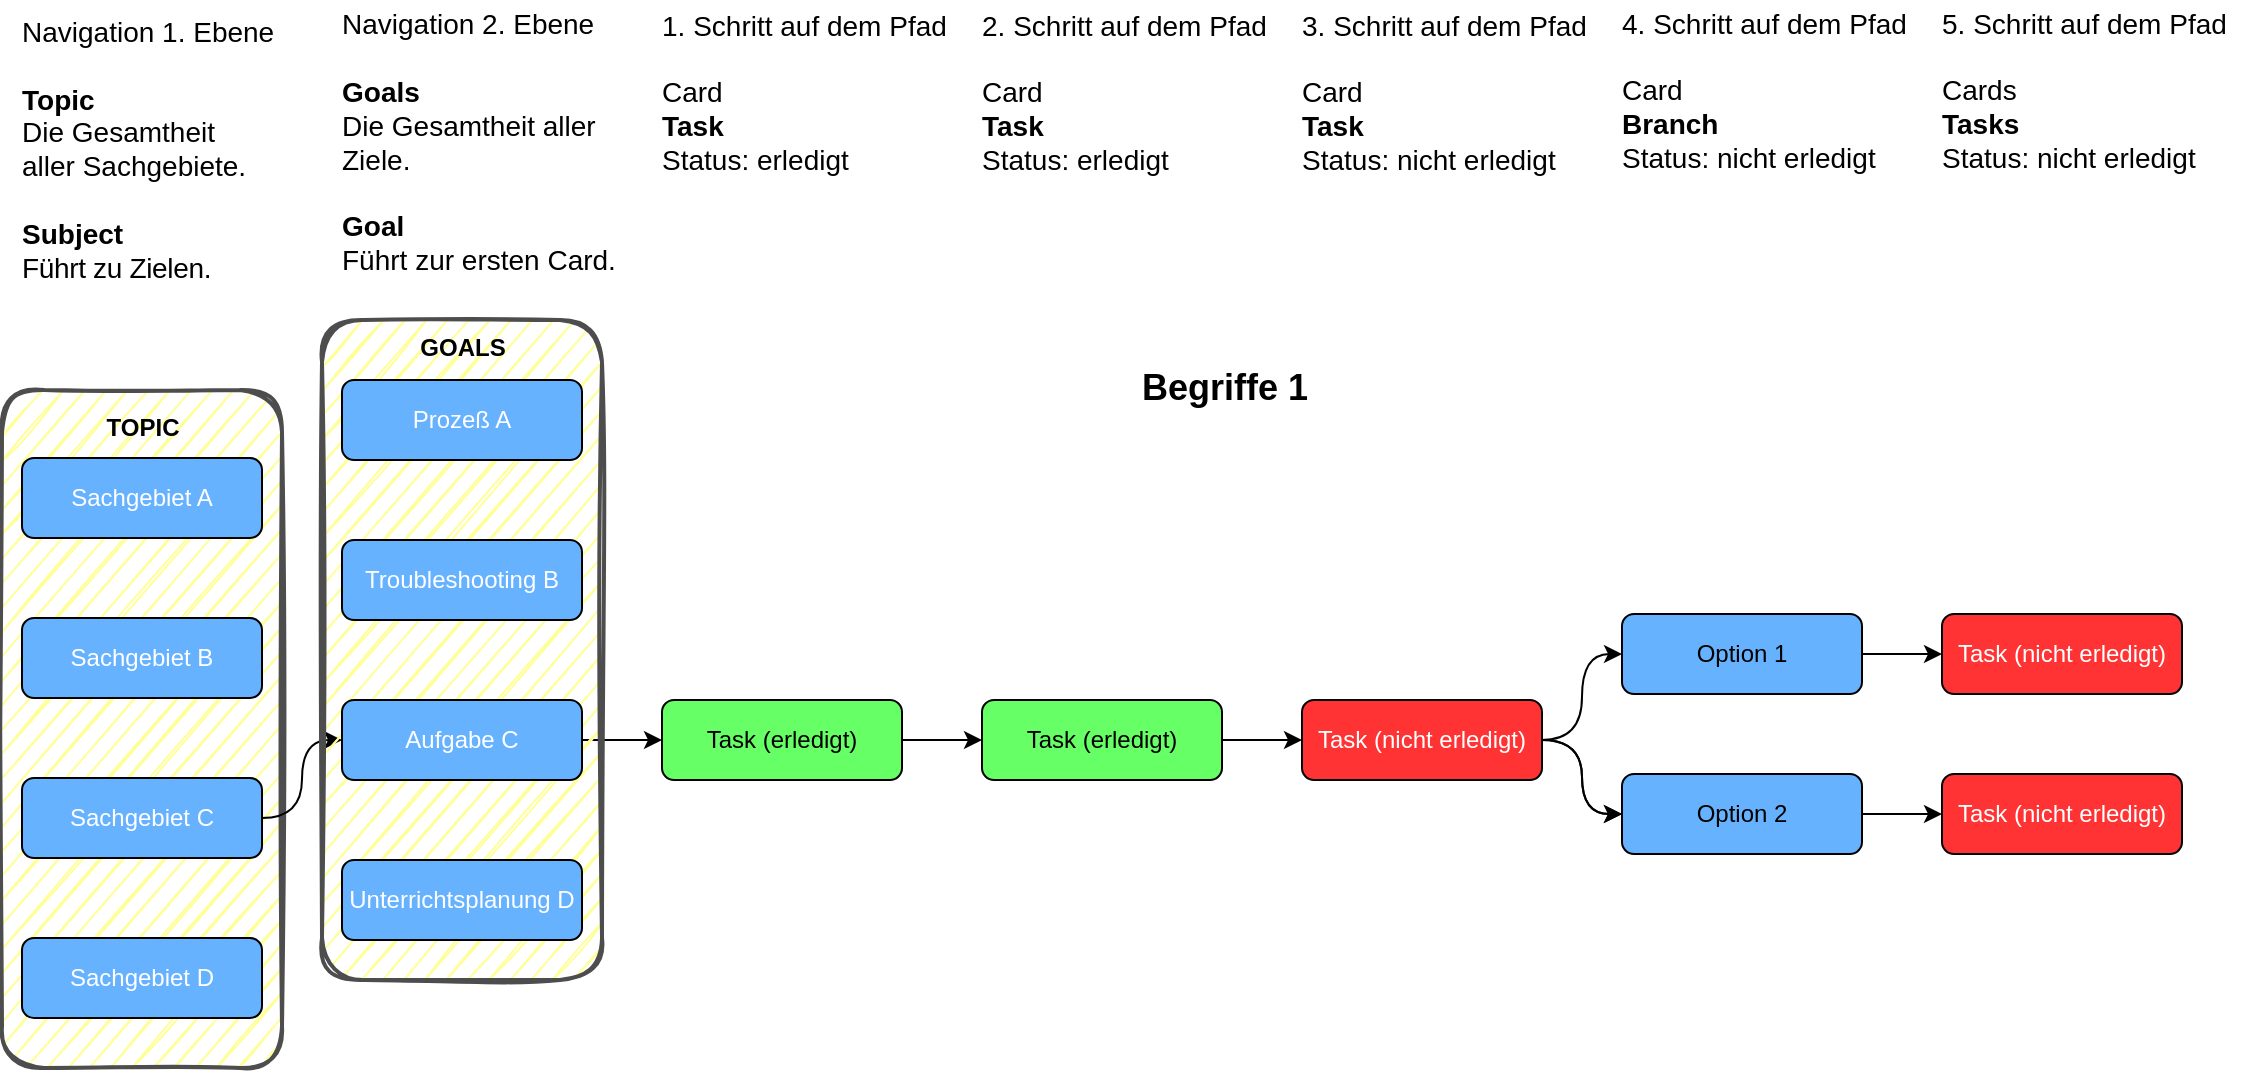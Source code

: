 <mxfile version="14.4.3" type="device"><diagram id="EBWvpGSYEAGrZit5Ipvj" name="Seite-1"><mxGraphModel dx="1422" dy="1649" grid="1" gridSize="10" guides="1" tooltips="1" connect="1" arrows="1" fold="1" page="1" pageScale="1" pageWidth="1169" pageHeight="827" math="0" shadow="0"><root><mxCell id="0"/><mxCell id="1" parent="0"/><mxCell id="T-bWBAVIw8mhw9fDxgCS-1" value="" style="rounded=1;whiteSpace=wrap;html=1;strokeColor=#4D4D4D;strokeWidth=2;shadow=0;sketch=1;container=0;fillColor=#FFFF99;" parent="1" vertex="1"><mxGeometry x="30" y="-590" width="140" height="339" as="geometry"/></mxCell><mxCell id="5r-8OMh4-r3xu5XwcMYP-12" value="" style="edgeStyle=orthogonalEdgeStyle;orthogonalLoop=1;jettySize=auto;html=1;curved=1;entryX=0;entryY=0.5;entryDx=0;entryDy=0;" parent="1" source="5r-8OMh4-r3xu5XwcMYP-3" target="5r-8OMh4-r3xu5XwcMYP-9" edge="1"><mxGeometry relative="1" as="geometry"/></mxCell><mxCell id="5r-8OMh4-r3xu5XwcMYP-5" value="Navigation 1. Ebene&lt;br style=&quot;font-size: 14px&quot;&gt;&lt;br&gt;&lt;b&gt;Topic&lt;/b&gt;&lt;br&gt;Die Gesamtheit&lt;br&gt;aller Sachgebiete.&lt;br&gt;&lt;br&gt;&lt;b&gt;Subject&lt;br&gt;&lt;/b&gt;&lt;span style=&quot;letter-spacing: -0.17px&quot;&gt;&lt;font style=&quot;font-size: 14px&quot;&gt;Führt zu Zielen.&lt;/font&gt;&lt;/span&gt;&lt;b&gt;&lt;br&gt;&lt;/b&gt;" style="text;html=1;align=left;verticalAlign=top;resizable=0;points=[];autosize=0;fontSize=14;spacingTop=0;spacing=0;labelPosition=center;verticalLabelPosition=middle;noLabel=0;imageWidth=24;resizeWidth=1;resizeHeight=1;imageAspect=0;movable=1;rotatable=1;deletable=1;editable=1;connectable=1;overflow=visible;fillColor=#ffffff;opacity=0;" parent="1" vertex="1"><mxGeometry x="40" y="-782" width="175" height="150" as="geometry"/></mxCell><mxCell id="5r-8OMh4-r3xu5XwcMYP-6" value="Navigation 2. Ebene&lt;br style=&quot;font-size: 14px&quot;&gt;&lt;b&gt;&lt;br&gt;Goals&lt;/b&gt;&lt;br&gt;Die Gesamtheit aller&lt;br&gt;Ziele.&lt;br&gt;&lt;br&gt;&lt;b&gt;Goal&lt;/b&gt;&lt;br&gt;Führt zur ersten Card." style="text;html=1;align=left;verticalAlign=middle;resizable=0;points=[];autosize=1;fontSize=14;spacing=0;" parent="1" vertex="1"><mxGeometry x="200" y="-784" width="150" height="140" as="geometry"/></mxCell><mxCell id="5r-8OMh4-r3xu5XwcMYP-22" value="" style="edgeStyle=orthogonalEdgeStyle;rounded=0;orthogonalLoop=1;jettySize=auto;html=1;" parent="1" source="5r-8OMh4-r3xu5XwcMYP-9" target="5r-8OMh4-r3xu5XwcMYP-15" edge="1"><mxGeometry relative="1" as="geometry"/></mxCell><mxCell id="5r-8OMh4-r3xu5XwcMYP-23" value="" style="edgeStyle=orthogonalEdgeStyle;rounded=0;orthogonalLoop=1;jettySize=auto;html=1;" parent="1" source="5r-8OMh4-r3xu5XwcMYP-15" target="5r-8OMh4-r3xu5XwcMYP-16" edge="1"><mxGeometry relative="1" as="geometry"/></mxCell><mxCell id="5r-8OMh4-r3xu5XwcMYP-15" value="Task (erledigt)" style="rounded=1;whiteSpace=wrap;html=1;fillColor=#66FF66;" parent="1" vertex="1"><mxGeometry x="360" y="-435" width="120" height="40" as="geometry"/></mxCell><mxCell id="5r-8OMh4-r3xu5XwcMYP-24" value="" style="edgeStyle=orthogonalEdgeStyle;rounded=0;orthogonalLoop=1;jettySize=auto;html=1;" parent="1" source="5r-8OMh4-r3xu5XwcMYP-16" target="5r-8OMh4-r3xu5XwcMYP-17" edge="1"><mxGeometry relative="1" as="geometry"/></mxCell><mxCell id="5r-8OMh4-r3xu5XwcMYP-16" value="Task (erledigt)" style="rounded=1;whiteSpace=wrap;html=1;fillColor=#66FF66;" parent="1" vertex="1"><mxGeometry x="520" y="-435" width="120" height="40" as="geometry"/></mxCell><mxCell id="4AK3Yzsg6PkVTGuXF4EL-2" value="" style="edgeStyle=orthogonalEdgeStyle;orthogonalLoop=1;jettySize=auto;html=1;curved=1;" parent="1" source="5r-8OMh4-r3xu5XwcMYP-17" target="5r-8OMh4-r3xu5XwcMYP-19" edge="1"><mxGeometry relative="1" as="geometry"/></mxCell><mxCell id="4AK3Yzsg6PkVTGuXF4EL-3" value="" style="edgeStyle=orthogonalEdgeStyle;curved=1;orthogonalLoop=1;jettySize=auto;html=1;" parent="1" source="5r-8OMh4-r3xu5XwcMYP-17" target="5r-8OMh4-r3xu5XwcMYP-19" edge="1"><mxGeometry relative="1" as="geometry"/></mxCell><mxCell id="4AK3Yzsg6PkVTGuXF4EL-5" style="edgeStyle=orthogonalEdgeStyle;orthogonalLoop=1;jettySize=auto;html=1;curved=1;entryX=0;entryY=0.5;entryDx=0;entryDy=0;" parent="1" source="5r-8OMh4-r3xu5XwcMYP-17" target="5r-8OMh4-r3xu5XwcMYP-18" edge="1"><mxGeometry relative="1" as="geometry"/></mxCell><mxCell id="5r-8OMh4-r3xu5XwcMYP-17" value="&lt;font color=&quot;#ffffff&quot;&gt;Task (nicht erledigt)&lt;/font&gt;" style="rounded=1;whiteSpace=wrap;html=1;fillColor=#FF3333;" parent="1" vertex="1"><mxGeometry x="680" y="-435" width="120" height="40" as="geometry"/></mxCell><mxCell id="5r-8OMh4-r3xu5XwcMYP-27" value="" style="edgeStyle=orthogonalEdgeStyle;rounded=0;orthogonalLoop=1;jettySize=auto;html=1;" parent="1" source="5r-8OMh4-r3xu5XwcMYP-18" target="5r-8OMh4-r3xu5XwcMYP-20" edge="1"><mxGeometry relative="1" as="geometry"/></mxCell><mxCell id="5r-8OMh4-r3xu5XwcMYP-28" value="" style="edgeStyle=orthogonalEdgeStyle;rounded=0;orthogonalLoop=1;jettySize=auto;html=1;" parent="1" source="5r-8OMh4-r3xu5XwcMYP-19" target="5r-8OMh4-r3xu5XwcMYP-21" edge="1"><mxGeometry relative="1" as="geometry"/></mxCell><mxCell id="uANRnjZ_P6z9uHCJrPsR-1" value="1. Schritt auf dem Pfad&lt;br&gt;&lt;br&gt;Card&lt;br style=&quot;font-size: 14px&quot;&gt;&lt;b&gt;Task&lt;/b&gt;&lt;br style=&quot;font-size: 14px&quot;&gt;Status: erledigt" style="text;html=1;align=left;verticalAlign=middle;resizable=0;points=[];autosize=1;fontSize=14;spacing=0;" parent="1" vertex="1"><mxGeometry x="360" y="-784" width="160" height="90" as="geometry"/></mxCell><mxCell id="uANRnjZ_P6z9uHCJrPsR-2" value="2. Schritt auf dem Pfad&lt;br&gt;&lt;br&gt;Card&lt;br style=&quot;font-size: 14px&quot;&gt;&lt;b&gt;Task&lt;/b&gt;&lt;br style=&quot;font-size: 14px&quot;&gt;Status: erledigt" style="text;html=1;align=left;verticalAlign=middle;resizable=0;points=[];autosize=1;fontSize=14;spacing=0;" parent="1" vertex="1"><mxGeometry x="520" y="-784" width="160" height="90" as="geometry"/></mxCell><mxCell id="uANRnjZ_P6z9uHCJrPsR-3" value="3. Schritt auf dem Pfad&lt;br&gt;&lt;br&gt;Card&lt;br style=&quot;font-size: 14px&quot;&gt;&lt;b&gt;Task&lt;/b&gt;&lt;br style=&quot;font-size: 14px&quot;&gt;Status: nicht erledigt" style="text;html=1;align=left;verticalAlign=middle;resizable=0;points=[];autosize=1;fontSize=14;spacing=0;" parent="1" vertex="1"><mxGeometry x="680" y="-784" width="160" height="90" as="geometry"/></mxCell><mxCell id="uANRnjZ_P6z9uHCJrPsR-4" value="4. Schritt auf dem Pfad&lt;br&gt;&lt;br&gt;Card&lt;br style=&quot;font-size: 14px&quot;&gt;&lt;b&gt;Branch&lt;/b&gt;&lt;br&gt;Status: nicht erledigt" style="text;html=1;align=left;verticalAlign=middle;resizable=0;points=[];autosize=1;fontSize=14;spacing=0;" parent="1" vertex="1"><mxGeometry x="840" y="-785" width="160" height="90" as="geometry"/></mxCell><mxCell id="uANRnjZ_P6z9uHCJrPsR-5" value="5. Schritt auf dem Pfad&lt;br&gt;&lt;br&gt;Cards&lt;br style=&quot;font-size: 14px&quot;&gt;&lt;b&gt;Tasks&lt;/b&gt;&lt;br style=&quot;font-size: 14px&quot;&gt;Status: nicht erledigt" style="text;html=1;align=left;verticalAlign=middle;resizable=0;points=[];autosize=1;fontSize=14;spacing=0;" parent="1" vertex="1"><mxGeometry x="1000" y="-785" width="160" height="90" as="geometry"/></mxCell><mxCell id="uANRnjZ_P6z9uHCJrPsR-6" value="&lt;font style=&quot;font-size: 18px&quot;&gt;&lt;b&gt;Begriffe 1&lt;/b&gt;&lt;/font&gt;" style="text;html=1;align=left;verticalAlign=middle;resizable=0;points=[];autosize=1;spacing=0;" parent="1" vertex="1"><mxGeometry x="600" y="-601" width="100" height="20" as="geometry"/></mxCell><mxCell id="T-bWBAVIw8mhw9fDxgCS-3" value="" style="group" parent="1" vertex="1" connectable="0"><mxGeometry x="200" y="-595" width="140" height="300" as="geometry"/></mxCell><mxCell id="T-bWBAVIw8mhw9fDxgCS-9" value="" style="rounded=1;whiteSpace=wrap;html=1;shadow=0;sketch=1;strokeColor=#4D4D4D;strokeWidth=2;fillColor=#FFFF99;" parent="T-bWBAVIw8mhw9fDxgCS-3" vertex="1"><mxGeometry x="-10" y="-30" width="140" height="330" as="geometry"/></mxCell><mxCell id="5r-8OMh4-r3xu5XwcMYP-7" value="&lt;font color=&quot;#ffffff&quot;&gt;Prozeß A&lt;/font&gt;" style="rounded=1;whiteSpace=wrap;html=1;fillColor=#66B2FF;" parent="T-bWBAVIw8mhw9fDxgCS-3" vertex="1"><mxGeometry width="120" height="40" as="geometry"/></mxCell><mxCell id="5r-8OMh4-r3xu5XwcMYP-8" value="&lt;font color=&quot;#ffffff&quot;&gt;Troubleshooting B&lt;/font&gt;" style="rounded=1;whiteSpace=wrap;html=1;fillColor=#66B2FF;" parent="T-bWBAVIw8mhw9fDxgCS-3" vertex="1"><mxGeometry y="80" width="120" height="40" as="geometry"/></mxCell><mxCell id="5r-8OMh4-r3xu5XwcMYP-9" value="&lt;font color=&quot;#ffffff&quot;&gt;Aufgabe C&lt;/font&gt;" style="rounded=1;whiteSpace=wrap;html=1;fillColor=#66B2FF;" parent="T-bWBAVIw8mhw9fDxgCS-3" vertex="1"><mxGeometry y="160" width="120" height="40" as="geometry"/></mxCell><mxCell id="5r-8OMh4-r3xu5XwcMYP-10" value="&lt;font color=&quot;#ffffff&quot;&gt;Unterrichtsplanung D&lt;/font&gt;" style="rounded=1;whiteSpace=wrap;html=1;fillColor=#66B2FF;" parent="T-bWBAVIw8mhw9fDxgCS-3" vertex="1"><mxGeometry y="240" width="120" height="40" as="geometry"/></mxCell><mxCell id="T-bWBAVIw8mhw9fDxgCS-10" value="GOALS" style="text;html=1;align=center;verticalAlign=middle;resizable=0;points=[];autosize=1;fontStyle=1" parent="T-bWBAVIw8mhw9fDxgCS-3" vertex="1"><mxGeometry x="30" y="-26" width="60" height="20" as="geometry"/></mxCell><mxCell id="T-bWBAVIw8mhw9fDxgCS-5" value="" style="group" parent="1" vertex="1" connectable="0"><mxGeometry x="840" y="-478" width="120" height="120" as="geometry"/></mxCell><mxCell id="5r-8OMh4-r3xu5XwcMYP-18" value="Option 1" style="rounded=1;whiteSpace=wrap;html=1;fillColor=#66B2FF;" parent="T-bWBAVIw8mhw9fDxgCS-5" vertex="1"><mxGeometry width="120" height="40" as="geometry"/></mxCell><mxCell id="5r-8OMh4-r3xu5XwcMYP-19" value="Option 2" style="rounded=1;whiteSpace=wrap;html=1;fillColor=#66B2FF;" parent="T-bWBAVIw8mhw9fDxgCS-5" vertex="1"><mxGeometry y="80" width="120" height="40" as="geometry"/></mxCell><mxCell id="T-bWBAVIw8mhw9fDxgCS-6" value="" style="group" parent="1" vertex="1" connectable="0"><mxGeometry x="1000" y="-478" width="120" height="120" as="geometry"/></mxCell><mxCell id="5r-8OMh4-r3xu5XwcMYP-20" value="&lt;font color=&quot;#ffffff&quot;&gt;Task (nicht erledigt)&lt;/font&gt;" style="rounded=1;whiteSpace=wrap;html=1;fillColor=#FF3333;" parent="T-bWBAVIw8mhw9fDxgCS-6" vertex="1"><mxGeometry width="120" height="40" as="geometry"/></mxCell><mxCell id="5r-8OMh4-r3xu5XwcMYP-21" value="&lt;font color=&quot;#ffffff&quot;&gt;Task (nicht erledigt)&lt;/font&gt;" style="rounded=1;whiteSpace=wrap;html=1;fillColor=#FF3333;" parent="T-bWBAVIw8mhw9fDxgCS-6" vertex="1"><mxGeometry y="80" width="120" height="40" as="geometry"/></mxCell><mxCell id="5r-8OMh4-r3xu5XwcMYP-1" value="&lt;font color=&quot;#ffffff&quot;&gt;Sachgebiet A&lt;/font&gt;" style="rounded=1;whiteSpace=wrap;html=1;fillColor=#66B2FF;container=0;" parent="1" vertex="1"><mxGeometry x="40" y="-556" width="120" height="40" as="geometry"/></mxCell><mxCell id="5r-8OMh4-r3xu5XwcMYP-2" value="&lt;font color=&quot;#ffffff&quot;&gt;Sachgebiet B&lt;/font&gt;" style="rounded=1;whiteSpace=wrap;html=1;fillColor=#66B2FF;container=0;" parent="1" vertex="1"><mxGeometry x="40" y="-476" width="120" height="40" as="geometry"/></mxCell><mxCell id="5r-8OMh4-r3xu5XwcMYP-3" value="&lt;font color=&quot;#ffffff&quot;&gt;Sachgebiet C&lt;/font&gt;" style="rounded=1;whiteSpace=wrap;html=1;fillColor=#66B2FF;container=0;" parent="1" vertex="1"><mxGeometry x="40" y="-396" width="120" height="40" as="geometry"/></mxCell><mxCell id="5r-8OMh4-r3xu5XwcMYP-4" value="&lt;font color=&quot;#ffffff&quot;&gt;Sachgebiet D&lt;/font&gt;" style="rounded=1;whiteSpace=wrap;html=1;fillColor=#66B2FF;container=0;" parent="1" vertex="1"><mxGeometry x="40" y="-316" width="120" height="40" as="geometry"/></mxCell><mxCell id="T-bWBAVIw8mhw9fDxgCS-8" value="TOPIC" style="text;html=1;align=center;verticalAlign=middle;resizable=0;points=[];autosize=1;fontStyle=1" parent="1" vertex="1"><mxGeometry x="75" y="-581" width="50" height="20" as="geometry"/></mxCell></root></mxGraphModel></diagram></mxfile>